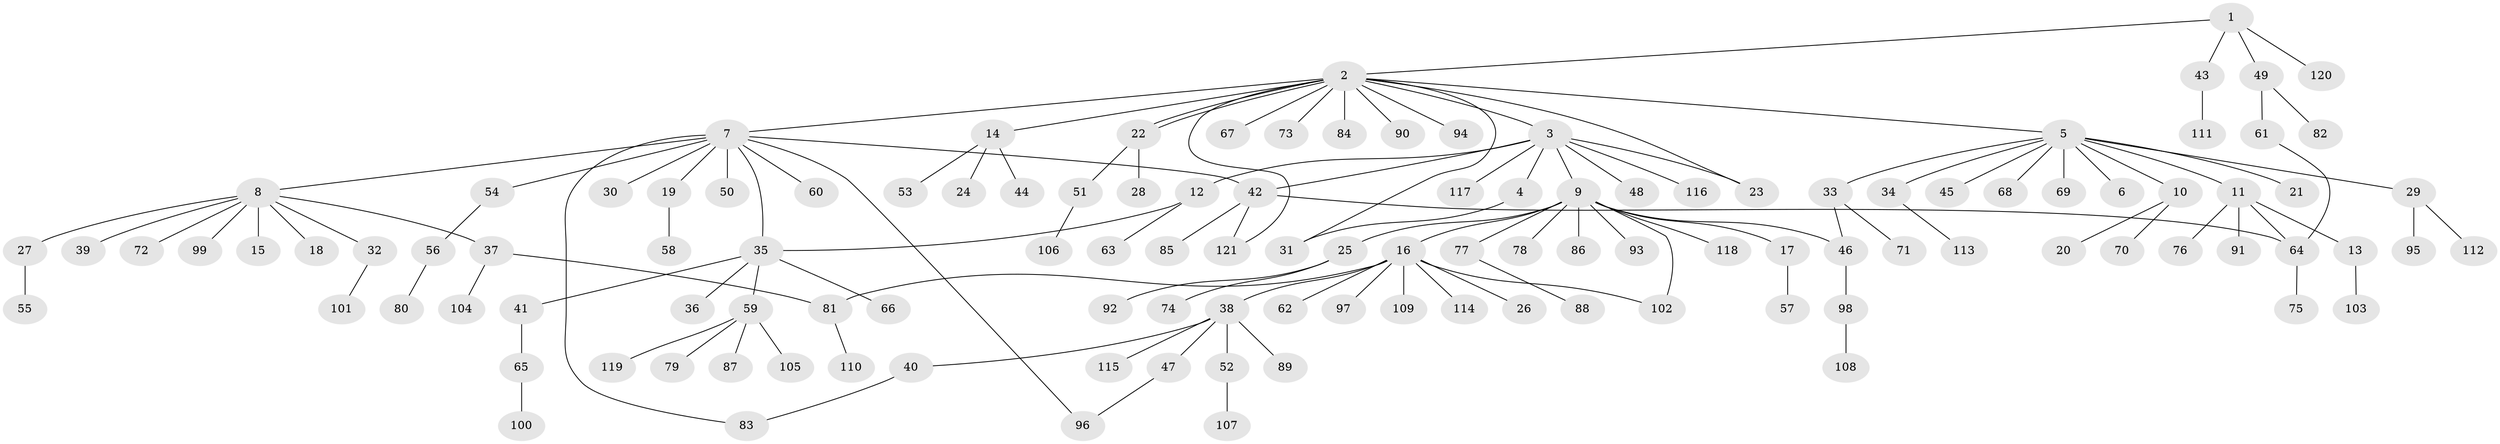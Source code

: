 // coarse degree distribution, {1: 0.5510204081632653, 7: 0.04081632653061224, 8: 0.061224489795918366, 4: 0.04081632653061224, 2: 0.1836734693877551, 3: 0.08163265306122448, 11: 0.02040816326530612, 6: 0.02040816326530612}
// Generated by graph-tools (version 1.1) at 2025/36/03/04/25 23:36:39]
// undirected, 121 vertices, 133 edges
graph export_dot {
  node [color=gray90,style=filled];
  1;
  2;
  3;
  4;
  5;
  6;
  7;
  8;
  9;
  10;
  11;
  12;
  13;
  14;
  15;
  16;
  17;
  18;
  19;
  20;
  21;
  22;
  23;
  24;
  25;
  26;
  27;
  28;
  29;
  30;
  31;
  32;
  33;
  34;
  35;
  36;
  37;
  38;
  39;
  40;
  41;
  42;
  43;
  44;
  45;
  46;
  47;
  48;
  49;
  50;
  51;
  52;
  53;
  54;
  55;
  56;
  57;
  58;
  59;
  60;
  61;
  62;
  63;
  64;
  65;
  66;
  67;
  68;
  69;
  70;
  71;
  72;
  73;
  74;
  75;
  76;
  77;
  78;
  79;
  80;
  81;
  82;
  83;
  84;
  85;
  86;
  87;
  88;
  89;
  90;
  91;
  92;
  93;
  94;
  95;
  96;
  97;
  98;
  99;
  100;
  101;
  102;
  103;
  104;
  105;
  106;
  107;
  108;
  109;
  110;
  111;
  112;
  113;
  114;
  115;
  116;
  117;
  118;
  119;
  120;
  121;
  1 -- 2;
  1 -- 43;
  1 -- 49;
  1 -- 120;
  2 -- 3;
  2 -- 5;
  2 -- 7;
  2 -- 14;
  2 -- 22;
  2 -- 22;
  2 -- 23;
  2 -- 31;
  2 -- 67;
  2 -- 73;
  2 -- 84;
  2 -- 90;
  2 -- 94;
  2 -- 121;
  3 -- 4;
  3 -- 9;
  3 -- 12;
  3 -- 23;
  3 -- 42;
  3 -- 48;
  3 -- 116;
  3 -- 117;
  4 -- 31;
  5 -- 6;
  5 -- 10;
  5 -- 11;
  5 -- 21;
  5 -- 29;
  5 -- 33;
  5 -- 34;
  5 -- 45;
  5 -- 68;
  5 -- 69;
  7 -- 8;
  7 -- 19;
  7 -- 30;
  7 -- 35;
  7 -- 42;
  7 -- 50;
  7 -- 54;
  7 -- 60;
  7 -- 83;
  7 -- 96;
  8 -- 15;
  8 -- 18;
  8 -- 27;
  8 -- 32;
  8 -- 37;
  8 -- 39;
  8 -- 72;
  8 -- 99;
  9 -- 16;
  9 -- 17;
  9 -- 25;
  9 -- 46;
  9 -- 77;
  9 -- 78;
  9 -- 86;
  9 -- 93;
  9 -- 102;
  9 -- 118;
  10 -- 20;
  10 -- 70;
  11 -- 13;
  11 -- 64;
  11 -- 76;
  11 -- 91;
  12 -- 35;
  12 -- 63;
  13 -- 103;
  14 -- 24;
  14 -- 44;
  14 -- 53;
  16 -- 26;
  16 -- 38;
  16 -- 62;
  16 -- 81;
  16 -- 97;
  16 -- 102;
  16 -- 109;
  16 -- 114;
  17 -- 57;
  19 -- 58;
  22 -- 28;
  22 -- 51;
  25 -- 74;
  25 -- 92;
  27 -- 55;
  29 -- 95;
  29 -- 112;
  32 -- 101;
  33 -- 46;
  33 -- 71;
  34 -- 113;
  35 -- 36;
  35 -- 41;
  35 -- 59;
  35 -- 66;
  37 -- 81;
  37 -- 104;
  38 -- 40;
  38 -- 47;
  38 -- 52;
  38 -- 89;
  38 -- 115;
  40 -- 83;
  41 -- 65;
  42 -- 64;
  42 -- 85;
  42 -- 121;
  43 -- 111;
  46 -- 98;
  47 -- 96;
  49 -- 61;
  49 -- 82;
  51 -- 106;
  52 -- 107;
  54 -- 56;
  56 -- 80;
  59 -- 79;
  59 -- 87;
  59 -- 105;
  59 -- 119;
  61 -- 64;
  64 -- 75;
  65 -- 100;
  77 -- 88;
  81 -- 110;
  98 -- 108;
}
